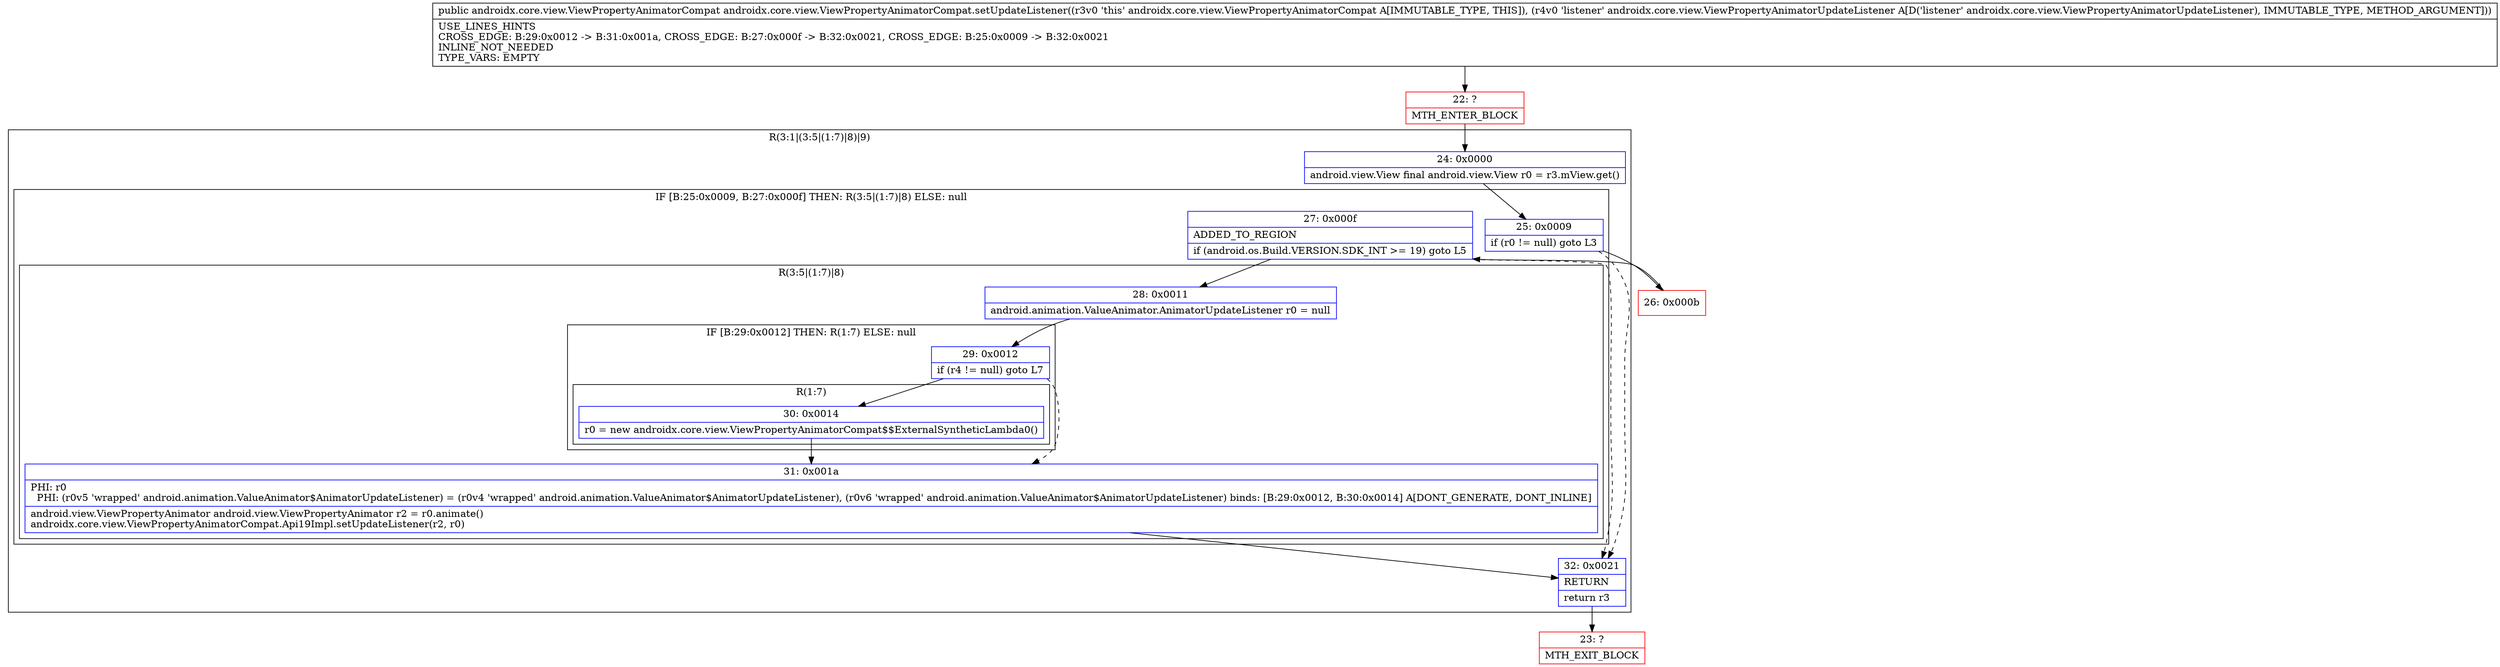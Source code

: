 digraph "CFG forandroidx.core.view.ViewPropertyAnimatorCompat.setUpdateListener(Landroidx\/core\/view\/ViewPropertyAnimatorUpdateListener;)Landroidx\/core\/view\/ViewPropertyAnimatorCompat;" {
subgraph cluster_Region_211976708 {
label = "R(3:1|(3:5|(1:7)|8)|9)";
node [shape=record,color=blue];
Node_24 [shape=record,label="{24\:\ 0x0000|android.view.View final android.view.View r0 = r3.mView.get()\l}"];
subgraph cluster_IfRegion_1418659427 {
label = "IF [B:25:0x0009, B:27:0x000f] THEN: R(3:5|(1:7)|8) ELSE: null";
node [shape=record,color=blue];
Node_25 [shape=record,label="{25\:\ 0x0009|if (r0 != null) goto L3\l}"];
Node_27 [shape=record,label="{27\:\ 0x000f|ADDED_TO_REGION\l|if (android.os.Build.VERSION.SDK_INT \>= 19) goto L5\l}"];
subgraph cluster_Region_315544601 {
label = "R(3:5|(1:7)|8)";
node [shape=record,color=blue];
Node_28 [shape=record,label="{28\:\ 0x0011|android.animation.ValueAnimator.AnimatorUpdateListener r0 = null\l}"];
subgraph cluster_IfRegion_1736787069 {
label = "IF [B:29:0x0012] THEN: R(1:7) ELSE: null";
node [shape=record,color=blue];
Node_29 [shape=record,label="{29\:\ 0x0012|if (r4 != null) goto L7\l}"];
subgraph cluster_Region_400305946 {
label = "R(1:7)";
node [shape=record,color=blue];
Node_30 [shape=record,label="{30\:\ 0x0014|r0 = new androidx.core.view.ViewPropertyAnimatorCompat$$ExternalSyntheticLambda0()\l}"];
}
}
Node_31 [shape=record,label="{31\:\ 0x001a|PHI: r0 \l  PHI: (r0v5 'wrapped' android.animation.ValueAnimator$AnimatorUpdateListener) = (r0v4 'wrapped' android.animation.ValueAnimator$AnimatorUpdateListener), (r0v6 'wrapped' android.animation.ValueAnimator$AnimatorUpdateListener) binds: [B:29:0x0012, B:30:0x0014] A[DONT_GENERATE, DONT_INLINE]\l|android.view.ViewPropertyAnimator android.view.ViewPropertyAnimator r2 = r0.animate()\landroidx.core.view.ViewPropertyAnimatorCompat.Api19Impl.setUpdateListener(r2, r0)\l}"];
}
}
Node_32 [shape=record,label="{32\:\ 0x0021|RETURN\l|return r3\l}"];
}
Node_22 [shape=record,color=red,label="{22\:\ ?|MTH_ENTER_BLOCK\l}"];
Node_26 [shape=record,color=red,label="{26\:\ 0x000b}"];
Node_23 [shape=record,color=red,label="{23\:\ ?|MTH_EXIT_BLOCK\l}"];
MethodNode[shape=record,label="{public androidx.core.view.ViewPropertyAnimatorCompat androidx.core.view.ViewPropertyAnimatorCompat.setUpdateListener((r3v0 'this' androidx.core.view.ViewPropertyAnimatorCompat A[IMMUTABLE_TYPE, THIS]), (r4v0 'listener' androidx.core.view.ViewPropertyAnimatorUpdateListener A[D('listener' androidx.core.view.ViewPropertyAnimatorUpdateListener), IMMUTABLE_TYPE, METHOD_ARGUMENT]))  | USE_LINES_HINTS\lCROSS_EDGE: B:29:0x0012 \-\> B:31:0x001a, CROSS_EDGE: B:27:0x000f \-\> B:32:0x0021, CROSS_EDGE: B:25:0x0009 \-\> B:32:0x0021\lINLINE_NOT_NEEDED\lTYPE_VARS: EMPTY\l}"];
MethodNode -> Node_22;Node_24 -> Node_25;
Node_25 -> Node_26;
Node_25 -> Node_32[style=dashed];
Node_27 -> Node_28;
Node_27 -> Node_32[style=dashed];
Node_28 -> Node_29;
Node_29 -> Node_30;
Node_29 -> Node_31[style=dashed];
Node_30 -> Node_31;
Node_31 -> Node_32;
Node_32 -> Node_23;
Node_22 -> Node_24;
Node_26 -> Node_27;
}


